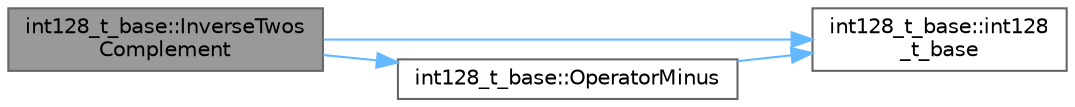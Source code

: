 digraph "int128_t_base::InverseTwosComplement"
{
 // LATEX_PDF_SIZE
  bgcolor="transparent";
  edge [fontname=Helvetica,fontsize=10,labelfontname=Helvetica,labelfontsize=10];
  node [fontname=Helvetica,fontsize=10,shape=box,height=0.2,width=0.4];
  rankdir="LR";
  Node1 [id="Node000001",label="int128_t_base::InverseTwos\lComplement",height=0.2,width=0.4,color="gray40", fillcolor="grey60", style="filled", fontcolor="black",tooltip=" "];
  Node1 -> Node2 [id="edge1_Node000001_Node000002",color="steelblue1",style="solid",tooltip=" "];
  Node2 [id="Node000002",label="int128_t_base::int128\l_t_base",height=0.2,width=0.4,color="grey40", fillcolor="white", style="filled",URL="$structint128__t__base.html#ad1727391125a7d161dd925eff092dbf7",tooltip=" "];
  Node1 -> Node3 [id="edge2_Node000001_Node000003",color="steelblue1",style="solid",tooltip=" "];
  Node3 [id="Node000003",label="int128_t_base::OperatorMinus",height=0.2,width=0.4,color="grey40", fillcolor="white", style="filled",URL="$structint128__t__base.html#a788d86d758d975c87d6ad30ade070ac0",tooltip=" "];
  Node3 -> Node2 [id="edge3_Node000003_Node000002",color="steelblue1",style="solid",tooltip=" "];
}
